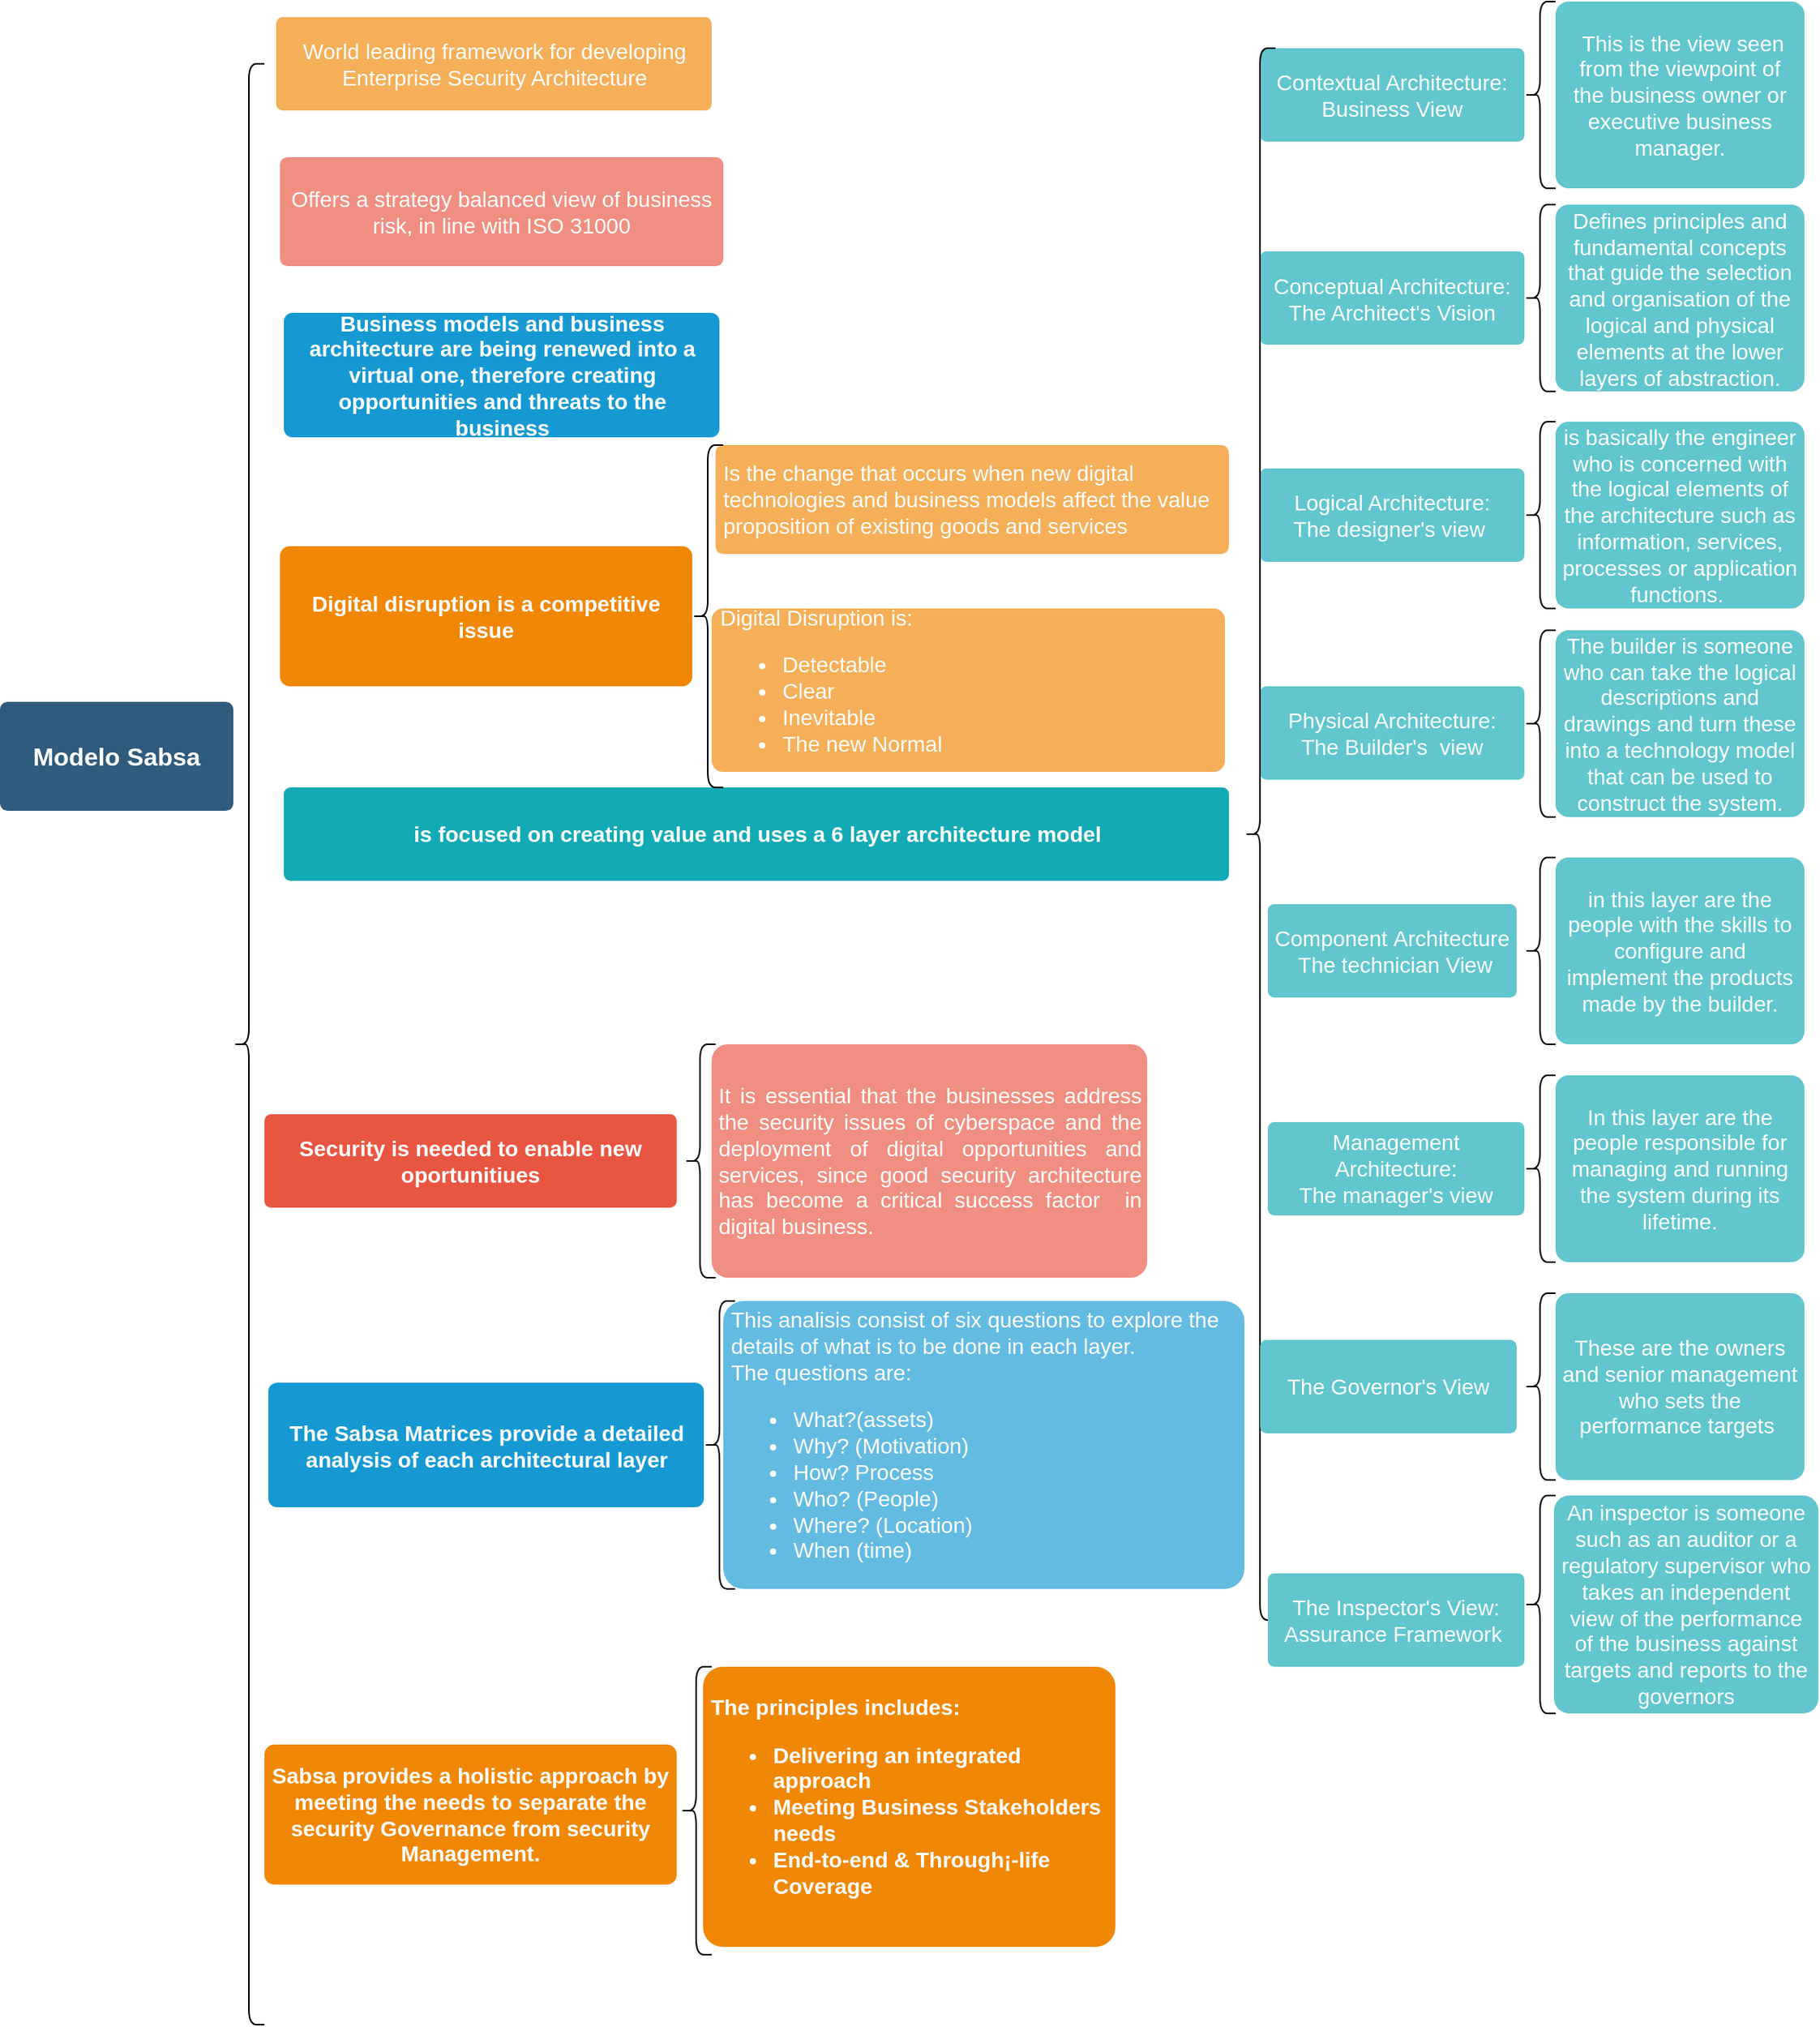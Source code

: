 <mxfile version="14.7.6" type="github"><diagram id="6a731a19-8d31-9384-78a2-239565b7b9f0" name="Page-1"><mxGraphModel dx="1948" dy="1061" grid="1" gridSize="10" guides="1" tooltips="1" connect="1" arrows="1" fold="1" page="1" pageScale="1" pageWidth="1169" pageHeight="827" background="none" math="0" shadow="0"><root><mxCell id="0"/><mxCell id="1" parent="0"/><mxCell id="1749" value="Modelo Sabsa" style="rounded=1;whiteSpace=wrap;html=1;shadow=0;labelBackgroundColor=none;strokeColor=none;strokeWidth=3;fillColor=#2F5B7C;fontFamily=Helvetica;fontSize=16;fontColor=#FFFFFF;align=center;fontStyle=1;spacing=5;arcSize=7;perimeterSpacing=2;" parent="1" vertex="1"><mxGeometry y="460" width="150" height="70" as="geometry"/></mxCell><mxCell id="1753" value="Security is needed to enable new oportunitiues" style="rounded=1;whiteSpace=wrap;html=1;shadow=0;labelBackgroundColor=none;strokeColor=none;strokeWidth=3;fillColor=#e85642;fontFamily=Helvetica;fontSize=14;fontColor=#FFFFFF;align=center;spacing=5;fontStyle=1;arcSize=7;perimeterSpacing=2;" parent="1" vertex="1"><mxGeometry x="170" y="725" width="265" height="60" as="geometry"/></mxCell><mxCell id="1754" value="&lt;div style=&quot;text-align: justify&quot;&gt;&lt;span&gt;It is essential that the businesses address the security issues of cyberspace and the deployment of digital opportunities and services, since good security architecture has become a critical success factor&amp;nbsp; in digital business.&lt;/span&gt;&lt;/div&gt;" style="rounded=1;whiteSpace=wrap;html=1;shadow=0;labelBackgroundColor=none;strokeColor=none;strokeWidth=3;fillColor=#f08e81;fontFamily=Helvetica;fontSize=14;fontColor=#FFFFFF;align=center;spacing=5;fontStyle=0;arcSize=7;perimeterSpacing=2;" parent="1" vertex="1"><mxGeometry x="457.5" y="680" width="280" height="150" as="geometry"/></mxCell><mxCell id="1756" value="Offers a strategy balanced view of business risk, in line with ISO 31000" style="rounded=1;whiteSpace=wrap;html=1;shadow=0;labelBackgroundColor=none;strokeColor=none;strokeWidth=3;fillColor=#f08e81;fontFamily=Helvetica;fontSize=14;fontColor=#FFFFFF;align=center;spacing=5;fontStyle=0;arcSize=7;perimeterSpacing=2;" parent="1" vertex="1"><mxGeometry x="180" y="110" width="285" height="70" as="geometry"/></mxCell><mxCell id="1760" value="Business models and business architecture are being renewed into a virtual one, therefore creating opportunities and threats to the business" style="rounded=1;whiteSpace=wrap;html=1;shadow=0;labelBackgroundColor=none;strokeColor=none;strokeWidth=3;fillColor=#1699d3;fontFamily=Helvetica;fontSize=14;fontColor=#FFFFFF;align=center;spacing=5;fontStyle=1;arcSize=7;perimeterSpacing=2;" parent="1" vertex="1"><mxGeometry x="182.5" y="210" width="280" height="80" as="geometry"/></mxCell><mxCell id="1761" value="&lt;div&gt;&lt;span&gt;This analisis consist of six questions to explore the details of what is to be done in each layer.&lt;/span&gt;&lt;/div&gt;&lt;div&gt;&lt;span&gt;The questions are:&lt;/span&gt;&lt;/div&gt;&lt;ul&gt;&lt;li&gt;What?(assets)&lt;/li&gt;&lt;li&gt;Why? (Motivation)&lt;/li&gt;&lt;li&gt;How? Process&lt;/li&gt;&lt;li&gt;Who? (People)&lt;/li&gt;&lt;li&gt;Where? (Location)&lt;/li&gt;&lt;li&gt;When (time)&lt;/li&gt;&lt;/ul&gt;" style="rounded=1;whiteSpace=wrap;html=1;shadow=0;labelBackgroundColor=none;strokeColor=none;strokeWidth=3;fillColor=#64bbe2;fontFamily=Helvetica;fontSize=14;fontColor=#FFFFFF;align=left;spacing=5;arcSize=7;perimeterSpacing=2;" parent="1" vertex="1"><mxGeometry x="465" y="845" width="335" height="185" as="geometry"/></mxCell><mxCell id="1764" value="Digital disruption is a competitive issue" style="rounded=1;whiteSpace=wrap;html=1;shadow=0;labelBackgroundColor=none;strokeColor=none;strokeWidth=3;fillColor=#F08705;fontFamily=Helvetica;fontSize=14;fontColor=#FFFFFF;align=center;spacing=5;fontStyle=1;arcSize=7;perimeterSpacing=2;" parent="1" vertex="1"><mxGeometry x="180" y="360" width="265" height="90" as="geometry"/></mxCell><mxCell id="1767" value="Is the change that occurs when new digital technologies and business models affect the value proposition of existing goods and services" style="rounded=1;whiteSpace=wrap;html=1;shadow=0;labelBackgroundColor=none;strokeColor=none;strokeWidth=3;fillColor=#f5af58;fontFamily=Helvetica;fontSize=14;fontColor=#FFFFFF;align=left;spacing=5;arcSize=7;perimeterSpacing=2;" parent="1" vertex="1"><mxGeometry x="460" y="295" width="330" height="70" as="geometry"/></mxCell><mxCell id="1769" value="World leading framework for developing Enterprise Security Architecture" style="rounded=1;whiteSpace=wrap;html=1;shadow=0;labelBackgroundColor=none;strokeColor=none;strokeWidth=3;fillColor=#f5af58;fontFamily=Helvetica;fontSize=14;fontColor=#FFFFFF;align=center;spacing=5;arcSize=7;perimeterSpacing=2;" parent="1" vertex="1"><mxGeometry x="177.5" y="20" width="280" height="60" as="geometry"/></mxCell><mxCell id="1771" value="is focused on creating value and uses a 6 layer architecture model" style="rounded=1;whiteSpace=wrap;html=1;shadow=0;labelBackgroundColor=none;strokeColor=none;strokeWidth=3;fillColor=#12aab5;fontFamily=Helvetica;fontSize=14;fontColor=#FFFFFF;align=center;spacing=5;fontStyle=1;arcSize=7;perimeterSpacing=2;" parent="1" vertex="1"><mxGeometry x="182.5" y="515" width="607.5" height="60" as="geometry"/></mxCell><mxCell id="1772" value="Conceptual Architecture: The Architect's Vision" style="rounded=1;whiteSpace=wrap;html=1;shadow=0;labelBackgroundColor=none;strokeColor=none;strokeWidth=3;fillColor=#61c6ce;fontFamily=Helvetica;fontSize=14;fontColor=#FFFFFF;align=center;spacing=5;fontStyle=0;arcSize=7;perimeterSpacing=2;" parent="1" vertex="1"><mxGeometry x="810" y="170.5" width="170" height="60" as="geometry"/></mxCell><mxCell id="1774" value="Physical Architecture:&lt;br&gt;The Builder's&amp;nbsp; view" style="rounded=1;whiteSpace=wrap;html=1;shadow=0;labelBackgroundColor=none;strokeColor=none;strokeWidth=3;fillColor=#61c6ce;fontFamily=Helvetica;fontSize=14;fontColor=#FFFFFF;align=center;spacing=5;fontStyle=0;arcSize=7;perimeterSpacing=2;" parent="1" vertex="1"><mxGeometry x="810" y="450" width="170" height="60" as="geometry"/></mxCell><mxCell id="1776" value="Logical Architecture:&lt;br&gt;The designer's view&amp;nbsp;" style="rounded=1;whiteSpace=wrap;html=1;shadow=0;labelBackgroundColor=none;strokeColor=none;strokeWidth=3;fillColor=#61c6ce;fontFamily=Helvetica;fontSize=14;fontColor=#FFFFFF;align=center;spacing=5;fontStyle=0;arcSize=7;perimeterSpacing=2;" parent="1" vertex="1"><mxGeometry x="810" y="310" width="170" height="60" as="geometry"/></mxCell><mxCell id="1778" value="Contextual Architecture: &lt;br&gt;Business View" style="rounded=1;whiteSpace=wrap;html=1;shadow=0;labelBackgroundColor=none;strokeColor=none;strokeWidth=3;fillColor=#61c6ce;fontFamily=Helvetica;fontSize=14;fontColor=#FFFFFF;align=center;spacing=5;fontStyle=0;arcSize=7;perimeterSpacing=2;" parent="1" vertex="1"><mxGeometry x="810" y="40" width="170" height="60" as="geometry"/></mxCell><mxCell id="uoxF39MqH3ivu8WBFDf6-1783" value="" style="shape=curlyBracket;whiteSpace=wrap;html=1;rounded=1;" vertex="1" parent="1"><mxGeometry x="150" y="50" width="20" height="1260" as="geometry"/></mxCell><mxCell id="uoxF39MqH3ivu8WBFDf6-1786" value="" style="shape=curlyBracket;whiteSpace=wrap;html=1;rounded=1;" vertex="1" parent="1"><mxGeometry x="445" y="295" width="20" height="220" as="geometry"/></mxCell><mxCell id="uoxF39MqH3ivu8WBFDf6-1787" value="Digital Disruption is:&lt;br&gt;&lt;ul&gt;&lt;li&gt;Detectable&lt;/li&gt;&lt;li&gt;Clear&lt;/li&gt;&lt;li&gt;Inevitable&amp;nbsp;&lt;/li&gt;&lt;li&gt;The new Normal&amp;nbsp;&lt;/li&gt;&lt;/ul&gt;" style="rounded=1;whiteSpace=wrap;html=1;shadow=0;labelBackgroundColor=none;strokeColor=none;strokeWidth=3;fillColor=#f5af58;fontFamily=Helvetica;fontSize=14;fontColor=#FFFFFF;align=left;spacing=5;arcSize=7;perimeterSpacing=2;" vertex="1" parent="1"><mxGeometry x="457.5" y="400" width="330" height="105" as="geometry"/></mxCell><mxCell id="uoxF39MqH3ivu8WBFDf6-1788" value="" style="shape=curlyBracket;whiteSpace=wrap;html=1;rounded=1;" vertex="1" parent="1"><mxGeometry x="440" y="680" width="20" height="150" as="geometry"/></mxCell><mxCell id="uoxF39MqH3ivu8WBFDf6-1791" value="" style="shape=curlyBracket;whiteSpace=wrap;html=1;rounded=1;" vertex="1" parent="1"><mxGeometry x="800" y="40" width="20" height="1010" as="geometry"/></mxCell><mxCell id="uoxF39MqH3ivu8WBFDf6-1792" value="Component&amp;nbsp;Architecture&lt;br&gt;&amp;nbsp;The technician View" style="rounded=1;whiteSpace=wrap;html=1;shadow=0;labelBackgroundColor=none;strokeColor=none;strokeWidth=3;fillColor=#61c6ce;fontFamily=Helvetica;fontSize=14;fontColor=#FFFFFF;align=center;spacing=5;fontStyle=0;arcSize=7;perimeterSpacing=2;" vertex="1" parent="1"><mxGeometry x="815" y="590" width="160" height="60" as="geometry"/></mxCell><mxCell id="uoxF39MqH3ivu8WBFDf6-1793" value="Management Architecture:&lt;br&gt;The manager's view" style="rounded=1;whiteSpace=wrap;html=1;shadow=0;labelBackgroundColor=none;strokeColor=none;strokeWidth=3;fillColor=#61c6ce;fontFamily=Helvetica;fontSize=14;fontColor=#FFFFFF;align=center;spacing=5;fontStyle=0;arcSize=7;perimeterSpacing=2;" vertex="1" parent="1"><mxGeometry x="815" y="730" width="165" height="60" as="geometry"/></mxCell><mxCell id="uoxF39MqH3ivu8WBFDf6-1794" value="" style="shape=curlyBracket;whiteSpace=wrap;html=1;rounded=1;" vertex="1" parent="1"><mxGeometry x="980" y="280" width="20" height="120" as="geometry"/></mxCell><mxCell id="uoxF39MqH3ivu8WBFDf6-1795" value="&amp;nbsp;This is the view seen from the viewpoint of the business owner or executive business manager." style="rounded=1;whiteSpace=wrap;html=1;shadow=0;labelBackgroundColor=none;strokeColor=none;strokeWidth=3;fillColor=#61c6ce;fontFamily=Helvetica;fontSize=14;fontColor=#FFFFFF;align=center;spacing=5;fontStyle=0;arcSize=7;perimeterSpacing=2;" vertex="1" parent="1"><mxGeometry x="1000" y="10" width="160" height="120" as="geometry"/></mxCell><mxCell id="uoxF39MqH3ivu8WBFDf6-1796" value="Defines principles and fundamental concepts that guide the selection and organisation of the logical and physical elements at the lower layers of abstraction." style="rounded=1;whiteSpace=wrap;html=1;shadow=0;labelBackgroundColor=none;strokeColor=none;strokeWidth=3;fillColor=#61c6ce;fontFamily=Helvetica;fontSize=14;fontColor=#FFFFFF;align=center;spacing=5;fontStyle=0;arcSize=7;perimeterSpacing=2;" vertex="1" parent="1"><mxGeometry x="1000" y="140.5" width="160" height="120" as="geometry"/></mxCell><mxCell id="uoxF39MqH3ivu8WBFDf6-1797" value="" style="shape=curlyBracket;whiteSpace=wrap;html=1;rounded=1;" vertex="1" parent="1"><mxGeometry x="980" y="140.5" width="20" height="120" as="geometry"/></mxCell><mxCell id="uoxF39MqH3ivu8WBFDf6-1798" value="is basically the engineer who is concerned with the logical elements of the architecture such as information, services, processes or application functions.&amp;nbsp;" style="rounded=1;whiteSpace=wrap;html=1;shadow=0;labelBackgroundColor=none;strokeColor=none;strokeWidth=3;fillColor=#61c6ce;fontFamily=Helvetica;fontSize=14;fontColor=#FFFFFF;align=center;spacing=5;fontStyle=0;arcSize=7;perimeterSpacing=2;" vertex="1" parent="1"><mxGeometry x="1000" y="280" width="160" height="120" as="geometry"/></mxCell><mxCell id="uoxF39MqH3ivu8WBFDf6-1799" value="" style="shape=curlyBracket;whiteSpace=wrap;html=1;rounded=1;" vertex="1" parent="1"><mxGeometry x="980" y="10" width="20" height="120" as="geometry"/></mxCell><mxCell id="uoxF39MqH3ivu8WBFDf6-1801" value="" style="shape=curlyBracket;whiteSpace=wrap;html=1;rounded=1;" vertex="1" parent="1"><mxGeometry x="980" y="414" width="20" height="120" as="geometry"/></mxCell><mxCell id="uoxF39MqH3ivu8WBFDf6-1802" value="The builder is someone who can take the logical descriptions and drawings and turn these into a technology model that can be used to construct the system." style="rounded=1;whiteSpace=wrap;html=1;shadow=0;labelBackgroundColor=none;strokeColor=none;strokeWidth=3;fillColor=#61c6ce;fontFamily=Helvetica;fontSize=14;fontColor=#FFFFFF;align=center;spacing=5;fontStyle=0;arcSize=7;perimeterSpacing=2;" vertex="1" parent="1"><mxGeometry x="1000" y="414" width="160" height="120" as="geometry"/></mxCell><mxCell id="uoxF39MqH3ivu8WBFDf6-1803" value="in this layer are the people with the skills to configure and implement the products made by the builder." style="rounded=1;whiteSpace=wrap;html=1;shadow=0;labelBackgroundColor=none;strokeColor=none;strokeWidth=3;fillColor=#61c6ce;fontFamily=Helvetica;fontSize=14;fontColor=#FFFFFF;align=center;spacing=5;fontStyle=0;arcSize=7;perimeterSpacing=2;" vertex="1" parent="1"><mxGeometry x="1000" y="560" width="160" height="120" as="geometry"/></mxCell><mxCell id="uoxF39MqH3ivu8WBFDf6-1804" value="" style="shape=curlyBracket;whiteSpace=wrap;html=1;rounded=1;" vertex="1" parent="1"><mxGeometry x="980" y="560" width="20" height="120" as="geometry"/></mxCell><mxCell id="uoxF39MqH3ivu8WBFDf6-1805" value="In this layer are the people responsible for managing and running the system during its lifetime." style="rounded=1;whiteSpace=wrap;html=1;shadow=0;labelBackgroundColor=none;strokeColor=none;strokeWidth=3;fillColor=#61c6ce;fontFamily=Helvetica;fontSize=14;fontColor=#FFFFFF;align=center;spacing=5;fontStyle=0;arcSize=7;perimeterSpacing=2;" vertex="1" parent="1"><mxGeometry x="1000" y="700" width="160" height="120" as="geometry"/></mxCell><mxCell id="uoxF39MqH3ivu8WBFDf6-1806" value="" style="shape=curlyBracket;whiteSpace=wrap;html=1;rounded=1;" vertex="1" parent="1"><mxGeometry x="980" y="700" width="20" height="120" as="geometry"/></mxCell><mxCell id="uoxF39MqH3ivu8WBFDf6-1807" value="The Governor's View" style="rounded=1;whiteSpace=wrap;html=1;shadow=0;labelBackgroundColor=none;strokeColor=none;strokeWidth=3;fillColor=#61c6ce;fontFamily=Helvetica;fontSize=14;fontColor=#FFFFFF;align=center;spacing=5;fontStyle=0;arcSize=7;perimeterSpacing=2;" vertex="1" parent="1"><mxGeometry x="810" y="870" width="165" height="60" as="geometry"/></mxCell><mxCell id="uoxF39MqH3ivu8WBFDf6-1808" value="These are the owners and senior management who sets the performance targets&amp;nbsp;" style="rounded=1;whiteSpace=wrap;html=1;shadow=0;labelBackgroundColor=none;strokeColor=none;strokeWidth=3;fillColor=#61c6ce;fontFamily=Helvetica;fontSize=14;fontColor=#FFFFFF;align=center;spacing=5;fontStyle=0;arcSize=7;perimeterSpacing=2;" vertex="1" parent="1"><mxGeometry x="1000" y="840" width="160" height="120" as="geometry"/></mxCell><mxCell id="uoxF39MqH3ivu8WBFDf6-1809" value="" style="shape=curlyBracket;whiteSpace=wrap;html=1;rounded=1;" vertex="1" parent="1"><mxGeometry x="980" y="840" width="20" height="120" as="geometry"/></mxCell><mxCell id="uoxF39MqH3ivu8WBFDf6-1810" value="The Inspector's View:&lt;br&gt;Assurance Framework&amp;nbsp;" style="rounded=1;whiteSpace=wrap;html=1;shadow=0;labelBackgroundColor=none;strokeColor=none;strokeWidth=3;fillColor=#61c6ce;fontFamily=Helvetica;fontSize=14;fontColor=#FFFFFF;align=center;spacing=5;fontStyle=0;arcSize=7;perimeterSpacing=2;" vertex="1" parent="1"><mxGeometry x="815" y="1020" width="165" height="60" as="geometry"/></mxCell><mxCell id="uoxF39MqH3ivu8WBFDf6-1811" value="An inspector is someone such as an auditor or a regulatory supervisor who takes an independent view of the performance of the business against targets and reports to the governors" style="rounded=1;whiteSpace=wrap;html=1;shadow=0;labelBackgroundColor=none;strokeColor=none;strokeWidth=3;fillColor=#61c6ce;fontFamily=Helvetica;fontSize=14;fontColor=#FFFFFF;align=center;spacing=5;fontStyle=0;arcSize=7;perimeterSpacing=2;" vertex="1" parent="1"><mxGeometry x="999" y="970" width="170" height="140" as="geometry"/></mxCell><mxCell id="uoxF39MqH3ivu8WBFDf6-1812" value="" style="shape=curlyBracket;whiteSpace=wrap;html=1;rounded=1;" vertex="1" parent="1"><mxGeometry x="980" y="970" width="20" height="140" as="geometry"/></mxCell><mxCell id="uoxF39MqH3ivu8WBFDf6-1813" value="The Sabsa Matrices provide a detailed analysis of each architectural layer" style="rounded=1;whiteSpace=wrap;html=1;shadow=0;labelBackgroundColor=none;strokeColor=none;strokeWidth=3;fillColor=#1699d3;fontFamily=Helvetica;fontSize=14;fontColor=#FFFFFF;align=center;spacing=5;fontStyle=1;arcSize=7;perimeterSpacing=2;" vertex="1" parent="1"><mxGeometry x="172.5" y="897.5" width="280" height="80" as="geometry"/></mxCell><mxCell id="uoxF39MqH3ivu8WBFDf6-1814" value="" style="shape=curlyBracket;whiteSpace=wrap;html=1;rounded=1;" vertex="1" parent="1"><mxGeometry x="452.5" y="845" width="20" height="185" as="geometry"/></mxCell><mxCell id="uoxF39MqH3ivu8WBFDf6-1815" value="Sabsa provides a holistic approach by meeting the needs to separate the security Governance from security Management." style="rounded=1;whiteSpace=wrap;html=1;shadow=0;labelBackgroundColor=none;strokeColor=none;strokeWidth=3;fillColor=#F08705;fontFamily=Helvetica;fontSize=14;fontColor=#FFFFFF;align=center;spacing=5;fontStyle=1;arcSize=7;perimeterSpacing=2;" vertex="1" parent="1"><mxGeometry x="170" y="1130" width="265" height="90" as="geometry"/></mxCell><mxCell id="uoxF39MqH3ivu8WBFDf6-1817" value="" style="shape=curlyBracket;whiteSpace=wrap;html=1;rounded=1;" vertex="1" parent="1"><mxGeometry x="437.5" y="1080" width="20" height="185" as="geometry"/></mxCell><mxCell id="uoxF39MqH3ivu8WBFDf6-1818" value="The principles includes:&lt;br&gt;&lt;ul&gt;&lt;li&gt;Delivering an integrated approach&lt;/li&gt;&lt;li&gt;Meeting Business Stakeholders needs&lt;/li&gt;&lt;li&gt;End-to-end &amp;amp; Through¡-life Coverage&lt;/li&gt;&lt;/ul&gt;" style="rounded=1;whiteSpace=wrap;html=1;shadow=0;labelBackgroundColor=none;strokeColor=none;strokeWidth=3;fillColor=#F08705;fontFamily=Helvetica;fontSize=14;fontColor=#FFFFFF;align=left;spacing=5;fontStyle=1;arcSize=7;perimeterSpacing=2;" vertex="1" parent="1"><mxGeometry x="452" y="1080" width="265" height="180" as="geometry"/></mxCell></root></mxGraphModel></diagram></mxfile>